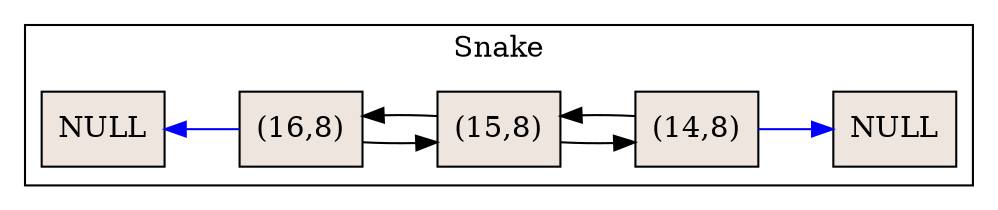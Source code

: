 digraph G {rankdir = "LR"; 
 subgraph cluster3{
label="Snake";
h[shape=record, style=filled, fillcolor=seashell2,label="NULL"];
3195411[shape=record, style=filled, fillcolor=seashell2,label="(16,8)"];
h->3195411[dir=back color="blue"]
3195411[shape=record, style=filled, fillcolor=seashell2,label="(16,8)"];
3195411->3120443
3120443->3195411
3120443[shape=record, style=filled, fillcolor=seashell2,label="(15,8)"];
3120443->3197951
3197951->3120443
3197951[shape=record, style=filled, fillcolor=seashell2,label="(14,8)"];
null[shape=record, style=filled, fillcolor=seashell2,label="NULL"];
3197951->null[ color="blue"]
}
}
